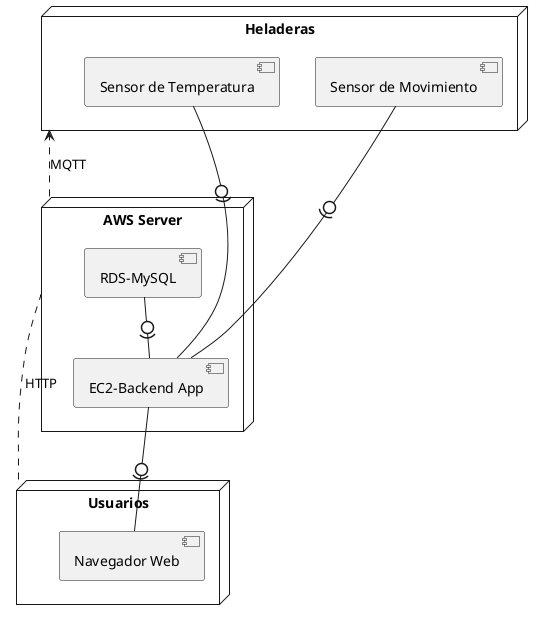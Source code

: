 @startuml

node "Heladeras" {
    component "Sensor de Temperatura"
    component "Sensor de Movimiento"
}

node "Usuarios" {
    component "Navegador Web"
}

node "AWS Server" {
    component "RDS-MySQL"
    component "EC2-Backend App"
}


"Usuarios" .. "AWS Server" : HTTP
"Heladeras" <.. "AWS Server" : MQTT

"Sensor de Temperatura" -0)- "EC2-Backend App"
"Sensor de Movimiento" -0)- "EC2-Backend App"
"RDS-MySQL" -0)- "EC2-Backend App"
"EC2-Backend App" -0)- "Navegador Web"

@enduml